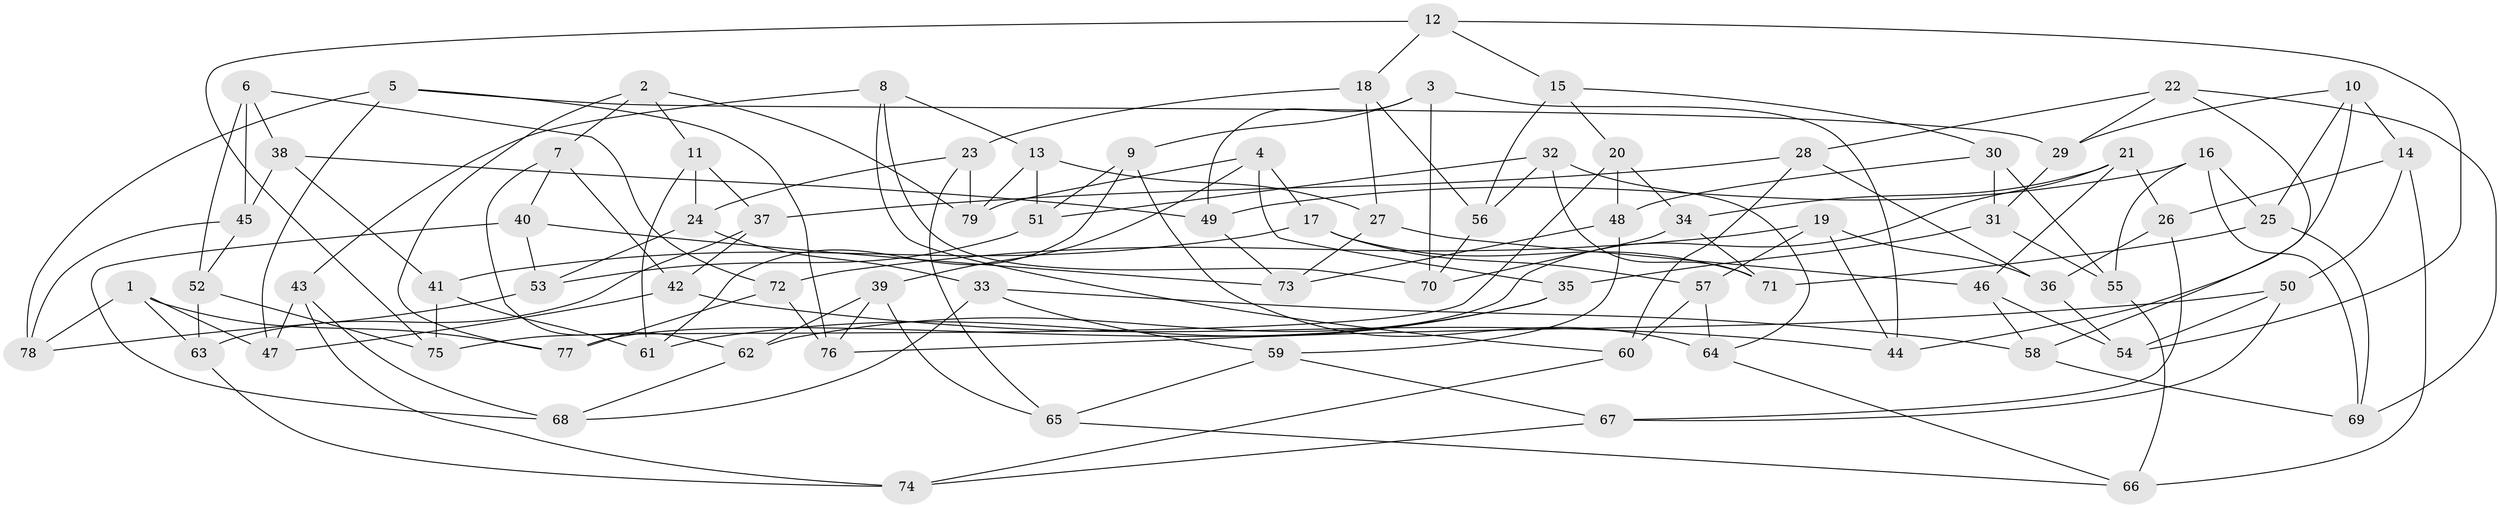 // coarse degree distribution, {7: 0.08, 10: 0.08, 9: 0.2, 3: 0.16, 5: 0.16, 11: 0.04, 6: 0.12, 8: 0.04, 4: 0.12}
// Generated by graph-tools (version 1.1) at 2025/54/03/04/25 22:54:01]
// undirected, 79 vertices, 158 edges
graph export_dot {
  node [color=gray90,style=filled];
  1;
  2;
  3;
  4;
  5;
  6;
  7;
  8;
  9;
  10;
  11;
  12;
  13;
  14;
  15;
  16;
  17;
  18;
  19;
  20;
  21;
  22;
  23;
  24;
  25;
  26;
  27;
  28;
  29;
  30;
  31;
  32;
  33;
  34;
  35;
  36;
  37;
  38;
  39;
  40;
  41;
  42;
  43;
  44;
  45;
  46;
  47;
  48;
  49;
  50;
  51;
  52;
  53;
  54;
  55;
  56;
  57;
  58;
  59;
  60;
  61;
  62;
  63;
  64;
  65;
  66;
  67;
  68;
  69;
  70;
  71;
  72;
  73;
  74;
  75;
  76;
  77;
  78;
  79;
  1 -- 78;
  1 -- 47;
  1 -- 63;
  1 -- 77;
  2 -- 79;
  2 -- 77;
  2 -- 11;
  2 -- 7;
  3 -- 49;
  3 -- 9;
  3 -- 44;
  3 -- 70;
  4 -- 79;
  4 -- 35;
  4 -- 17;
  4 -- 39;
  5 -- 47;
  5 -- 29;
  5 -- 76;
  5 -- 78;
  6 -- 52;
  6 -- 45;
  6 -- 72;
  6 -- 38;
  7 -- 62;
  7 -- 40;
  7 -- 42;
  8 -- 43;
  8 -- 70;
  8 -- 13;
  8 -- 60;
  9 -- 51;
  9 -- 61;
  9 -- 64;
  10 -- 14;
  10 -- 25;
  10 -- 29;
  10 -- 44;
  11 -- 24;
  11 -- 37;
  11 -- 61;
  12 -- 18;
  12 -- 75;
  12 -- 54;
  12 -- 15;
  13 -- 79;
  13 -- 27;
  13 -- 51;
  14 -- 50;
  14 -- 26;
  14 -- 66;
  15 -- 20;
  15 -- 56;
  15 -- 30;
  16 -- 49;
  16 -- 25;
  16 -- 69;
  16 -- 55;
  17 -- 71;
  17 -- 41;
  17 -- 57;
  18 -- 23;
  18 -- 56;
  18 -- 27;
  19 -- 44;
  19 -- 57;
  19 -- 36;
  19 -- 72;
  20 -- 75;
  20 -- 48;
  20 -- 34;
  21 -- 34;
  21 -- 46;
  21 -- 77;
  21 -- 26;
  22 -- 69;
  22 -- 29;
  22 -- 28;
  22 -- 58;
  23 -- 65;
  23 -- 79;
  23 -- 24;
  24 -- 33;
  24 -- 53;
  25 -- 69;
  25 -- 71;
  26 -- 67;
  26 -- 36;
  27 -- 46;
  27 -- 73;
  28 -- 37;
  28 -- 60;
  28 -- 36;
  29 -- 31;
  30 -- 31;
  30 -- 55;
  30 -- 48;
  31 -- 35;
  31 -- 55;
  32 -- 64;
  32 -- 51;
  32 -- 71;
  32 -- 56;
  33 -- 59;
  33 -- 68;
  33 -- 58;
  34 -- 70;
  34 -- 71;
  35 -- 61;
  35 -- 62;
  36 -- 54;
  37 -- 63;
  37 -- 42;
  38 -- 45;
  38 -- 49;
  38 -- 41;
  39 -- 76;
  39 -- 62;
  39 -- 65;
  40 -- 68;
  40 -- 73;
  40 -- 53;
  41 -- 61;
  41 -- 75;
  42 -- 44;
  42 -- 47;
  43 -- 47;
  43 -- 68;
  43 -- 74;
  45 -- 78;
  45 -- 52;
  46 -- 54;
  46 -- 58;
  48 -- 73;
  48 -- 59;
  49 -- 73;
  50 -- 54;
  50 -- 67;
  50 -- 76;
  51 -- 53;
  52 -- 63;
  52 -- 75;
  53 -- 78;
  55 -- 66;
  56 -- 70;
  57 -- 60;
  57 -- 64;
  58 -- 69;
  59 -- 65;
  59 -- 67;
  60 -- 74;
  62 -- 68;
  63 -- 74;
  64 -- 66;
  65 -- 66;
  67 -- 74;
  72 -- 77;
  72 -- 76;
}
